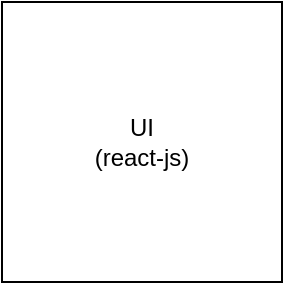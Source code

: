 <mxfile version="20.8.23" type="github"><diagram name="Page-1" id="g17BGAojbeGhU5J0jATh"><mxGraphModel dx="830" dy="468" grid="1" gridSize="10" guides="1" tooltips="1" connect="1" arrows="1" fold="1" page="1" pageScale="1" pageWidth="827" pageHeight="1169" math="0" shadow="0"><root><mxCell id="0"/><mxCell id="1" parent="0"/><mxCell id="BbJQ-s90_8aoHtyI9SZb-1" value="UI&lt;br&gt;(react-js)" style="whiteSpace=wrap;html=1;aspect=fixed;" vertex="1" parent="1"><mxGeometry x="30" y="180" width="140" height="140" as="geometry"/></mxCell></root></mxGraphModel></diagram></mxfile>